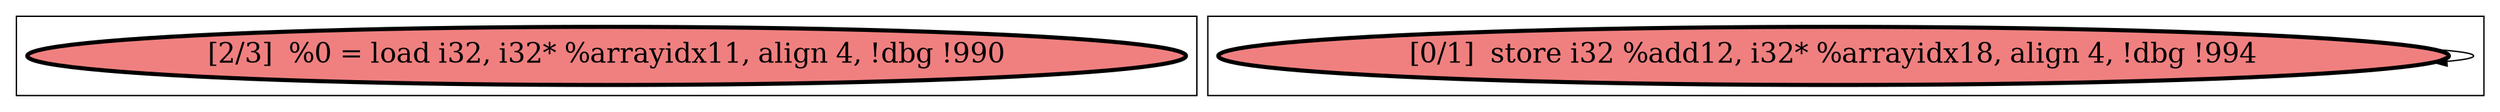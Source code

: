 
digraph G {





subgraph cluster1 {


node7 [penwidth=3.0,fontsize=20,fillcolor=lightcoral,label="[2/3]  %0 = load i32, i32* %arrayidx11, align 4, !dbg !990",shape=ellipse,style=filled ]



}

subgraph cluster0 {


node6 [penwidth=3.0,fontsize=20,fillcolor=lightcoral,label="[0/1]  store i32 %add12, i32* %arrayidx18, align 4, !dbg !994",shape=ellipse,style=filled ]

node6->node6 [ ]


}

}
